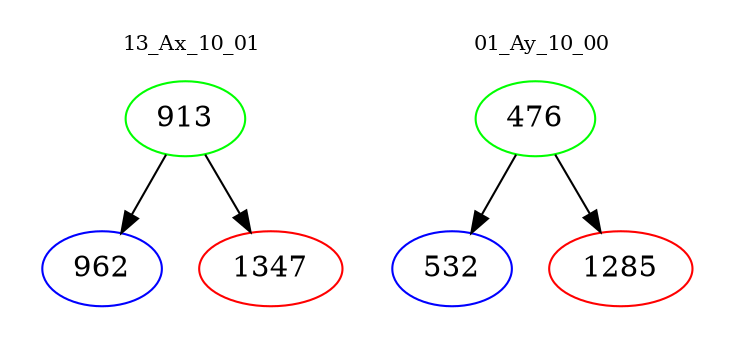 digraph{
subgraph cluster_0 {
color = white
label = "13_Ax_10_01";
fontsize=10;
T0_913 [label="913", color="green"]
T0_913 -> T0_962 [color="black"]
T0_962 [label="962", color="blue"]
T0_913 -> T0_1347 [color="black"]
T0_1347 [label="1347", color="red"]
}
subgraph cluster_1 {
color = white
label = "01_Ay_10_00";
fontsize=10;
T1_476 [label="476", color="green"]
T1_476 -> T1_532 [color="black"]
T1_532 [label="532", color="blue"]
T1_476 -> T1_1285 [color="black"]
T1_1285 [label="1285", color="red"]
}
}
